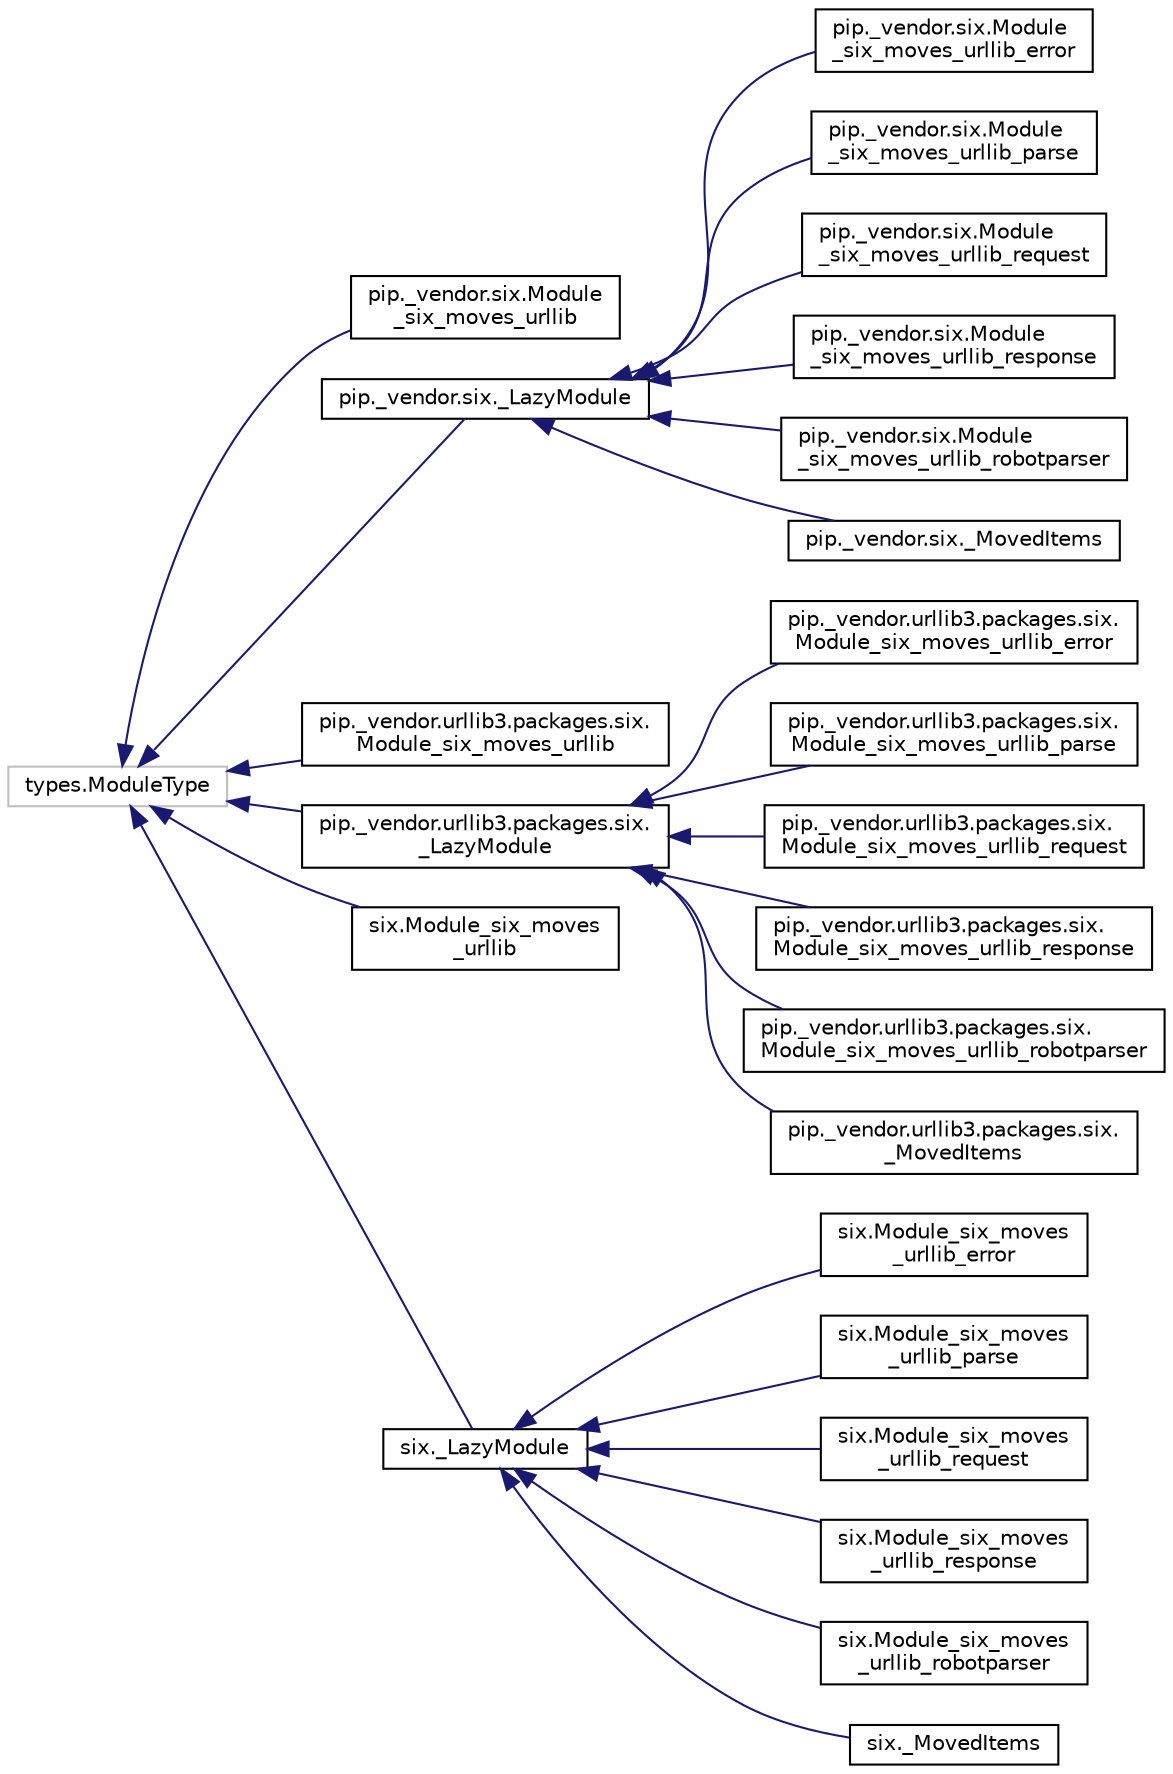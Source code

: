 digraph "Graphical Class Hierarchy"
{
 // LATEX_PDF_SIZE
  edge [fontname="Helvetica",fontsize="10",labelfontname="Helvetica",labelfontsize="10"];
  node [fontname="Helvetica",fontsize="10",shape=record];
  rankdir="LR";
  Node2340 [label="types.ModuleType",height=0.2,width=0.4,color="grey75", fillcolor="white", style="filled",tooltip=" "];
  Node2340 -> Node0 [dir="back",color="midnightblue",fontsize="10",style="solid",fontname="Helvetica"];
  Node0 [label="pip._vendor.six.Module\l_six_moves_urllib",height=0.2,width=0.4,color="black", fillcolor="white", style="filled",URL="$classpip_1_1__vendor_1_1six_1_1_module__six__moves__urllib.html",tooltip=" "];
  Node2340 -> Node2342 [dir="back",color="midnightblue",fontsize="10",style="solid",fontname="Helvetica"];
  Node2342 [label="pip._vendor.six._LazyModule",height=0.2,width=0.4,color="black", fillcolor="white", style="filled",URL="$classpip_1_1__vendor_1_1six_1_1___lazy_module.html",tooltip=" "];
  Node2342 -> Node2343 [dir="back",color="midnightblue",fontsize="10",style="solid",fontname="Helvetica"];
  Node2343 [label="pip._vendor.six.Module\l_six_moves_urllib_error",height=0.2,width=0.4,color="black", fillcolor="white", style="filled",URL="$classpip_1_1__vendor_1_1six_1_1_module__six__moves__urllib__error.html",tooltip=" "];
  Node2342 -> Node2344 [dir="back",color="midnightblue",fontsize="10",style="solid",fontname="Helvetica"];
  Node2344 [label="pip._vendor.six.Module\l_six_moves_urllib_parse",height=0.2,width=0.4,color="black", fillcolor="white", style="filled",URL="$classpip_1_1__vendor_1_1six_1_1_module__six__moves__urllib__parse.html",tooltip=" "];
  Node2342 -> Node2345 [dir="back",color="midnightblue",fontsize="10",style="solid",fontname="Helvetica"];
  Node2345 [label="pip._vendor.six.Module\l_six_moves_urllib_request",height=0.2,width=0.4,color="black", fillcolor="white", style="filled",URL="$classpip_1_1__vendor_1_1six_1_1_module__six__moves__urllib__request.html",tooltip=" "];
  Node2342 -> Node2346 [dir="back",color="midnightblue",fontsize="10",style="solid",fontname="Helvetica"];
  Node2346 [label="pip._vendor.six.Module\l_six_moves_urllib_response",height=0.2,width=0.4,color="black", fillcolor="white", style="filled",URL="$classpip_1_1__vendor_1_1six_1_1_module__six__moves__urllib__response.html",tooltip=" "];
  Node2342 -> Node2347 [dir="back",color="midnightblue",fontsize="10",style="solid",fontname="Helvetica"];
  Node2347 [label="pip._vendor.six.Module\l_six_moves_urllib_robotparser",height=0.2,width=0.4,color="black", fillcolor="white", style="filled",URL="$classpip_1_1__vendor_1_1six_1_1_module__six__moves__urllib__robotparser.html",tooltip=" "];
  Node2342 -> Node2348 [dir="back",color="midnightblue",fontsize="10",style="solid",fontname="Helvetica"];
  Node2348 [label="pip._vendor.six._MovedItems",height=0.2,width=0.4,color="black", fillcolor="white", style="filled",URL="$classpip_1_1__vendor_1_1six_1_1___moved_items.html",tooltip=" "];
  Node2340 -> Node2349 [dir="back",color="midnightblue",fontsize="10",style="solid",fontname="Helvetica"];
  Node2349 [label="pip._vendor.urllib3.packages.six.\lModule_six_moves_urllib",height=0.2,width=0.4,color="black", fillcolor="white", style="filled",URL="$classpip_1_1__vendor_1_1urllib3_1_1packages_1_1six_1_1_module__six__moves__urllib.html",tooltip=" "];
  Node2340 -> Node2350 [dir="back",color="midnightblue",fontsize="10",style="solid",fontname="Helvetica"];
  Node2350 [label="pip._vendor.urllib3.packages.six.\l_LazyModule",height=0.2,width=0.4,color="black", fillcolor="white", style="filled",URL="$classpip_1_1__vendor_1_1urllib3_1_1packages_1_1six_1_1___lazy_module.html",tooltip=" "];
  Node2350 -> Node2351 [dir="back",color="midnightblue",fontsize="10",style="solid",fontname="Helvetica"];
  Node2351 [label="pip._vendor.urllib3.packages.six.\lModule_six_moves_urllib_error",height=0.2,width=0.4,color="black", fillcolor="white", style="filled",URL="$classpip_1_1__vendor_1_1urllib3_1_1packages_1_1six_1_1_module__six__moves__urllib__error.html",tooltip=" "];
  Node2350 -> Node2352 [dir="back",color="midnightblue",fontsize="10",style="solid",fontname="Helvetica"];
  Node2352 [label="pip._vendor.urllib3.packages.six.\lModule_six_moves_urllib_parse",height=0.2,width=0.4,color="black", fillcolor="white", style="filled",URL="$classpip_1_1__vendor_1_1urllib3_1_1packages_1_1six_1_1_module__six__moves__urllib__parse.html",tooltip=" "];
  Node2350 -> Node2353 [dir="back",color="midnightblue",fontsize="10",style="solid",fontname="Helvetica"];
  Node2353 [label="pip._vendor.urllib3.packages.six.\lModule_six_moves_urllib_request",height=0.2,width=0.4,color="black", fillcolor="white", style="filled",URL="$classpip_1_1__vendor_1_1urllib3_1_1packages_1_1six_1_1_module__six__moves__urllib__request.html",tooltip=" "];
  Node2350 -> Node2354 [dir="back",color="midnightblue",fontsize="10",style="solid",fontname="Helvetica"];
  Node2354 [label="pip._vendor.urllib3.packages.six.\lModule_six_moves_urllib_response",height=0.2,width=0.4,color="black", fillcolor="white", style="filled",URL="$classpip_1_1__vendor_1_1urllib3_1_1packages_1_1six_1_1_module__six__moves__urllib__response.html",tooltip=" "];
  Node2350 -> Node2355 [dir="back",color="midnightblue",fontsize="10",style="solid",fontname="Helvetica"];
  Node2355 [label="pip._vendor.urllib3.packages.six.\lModule_six_moves_urllib_robotparser",height=0.2,width=0.4,color="black", fillcolor="white", style="filled",URL="$classpip_1_1__vendor_1_1urllib3_1_1packages_1_1six_1_1_module__six__moves__urllib__robotparser.html",tooltip=" "];
  Node2350 -> Node2356 [dir="back",color="midnightblue",fontsize="10",style="solid",fontname="Helvetica"];
  Node2356 [label="pip._vendor.urllib3.packages.six.\l_MovedItems",height=0.2,width=0.4,color="black", fillcolor="white", style="filled",URL="$classpip_1_1__vendor_1_1urllib3_1_1packages_1_1six_1_1___moved_items.html",tooltip=" "];
  Node2340 -> Node2357 [dir="back",color="midnightblue",fontsize="10",style="solid",fontname="Helvetica"];
  Node2357 [label="six.Module_six_moves\l_urllib",height=0.2,width=0.4,color="black", fillcolor="white", style="filled",URL="$classsix_1_1_module__six__moves__urllib.html",tooltip=" "];
  Node2340 -> Node2358 [dir="back",color="midnightblue",fontsize="10",style="solid",fontname="Helvetica"];
  Node2358 [label="six._LazyModule",height=0.2,width=0.4,color="black", fillcolor="white", style="filled",URL="$classsix_1_1___lazy_module.html",tooltip=" "];
  Node2358 -> Node2359 [dir="back",color="midnightblue",fontsize="10",style="solid",fontname="Helvetica"];
  Node2359 [label="six.Module_six_moves\l_urllib_error",height=0.2,width=0.4,color="black", fillcolor="white", style="filled",URL="$classsix_1_1_module__six__moves__urllib__error.html",tooltip=" "];
  Node2358 -> Node2360 [dir="back",color="midnightblue",fontsize="10",style="solid",fontname="Helvetica"];
  Node2360 [label="six.Module_six_moves\l_urllib_parse",height=0.2,width=0.4,color="black", fillcolor="white", style="filled",URL="$classsix_1_1_module__six__moves__urllib__parse.html",tooltip=" "];
  Node2358 -> Node2361 [dir="back",color="midnightblue",fontsize="10",style="solid",fontname="Helvetica"];
  Node2361 [label="six.Module_six_moves\l_urllib_request",height=0.2,width=0.4,color="black", fillcolor="white", style="filled",URL="$classsix_1_1_module__six__moves__urllib__request.html",tooltip=" "];
  Node2358 -> Node2362 [dir="back",color="midnightblue",fontsize="10",style="solid",fontname="Helvetica"];
  Node2362 [label="six.Module_six_moves\l_urllib_response",height=0.2,width=0.4,color="black", fillcolor="white", style="filled",URL="$classsix_1_1_module__six__moves__urllib__response.html",tooltip=" "];
  Node2358 -> Node2363 [dir="back",color="midnightblue",fontsize="10",style="solid",fontname="Helvetica"];
  Node2363 [label="six.Module_six_moves\l_urllib_robotparser",height=0.2,width=0.4,color="black", fillcolor="white", style="filled",URL="$classsix_1_1_module__six__moves__urllib__robotparser.html",tooltip=" "];
  Node2358 -> Node2364 [dir="back",color="midnightblue",fontsize="10",style="solid",fontname="Helvetica"];
  Node2364 [label="six._MovedItems",height=0.2,width=0.4,color="black", fillcolor="white", style="filled",URL="$classsix_1_1___moved_items.html",tooltip=" "];
}
